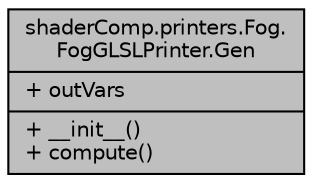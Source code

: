 digraph "shaderComp.printers.Fog.FogGLSLPrinter.Gen"
{
  edge [fontname="Helvetica",fontsize="10",labelfontname="Helvetica",labelfontsize="10"];
  node [fontname="Helvetica",fontsize="10",shape=record];
  Node1 [label="{shaderComp.printers.Fog.\lFogGLSLPrinter.Gen\n|+ outVars\l|+ __init__()\l+ compute()\l}",height=0.2,width=0.4,color="black", fillcolor="grey75", style="filled" fontcolor="black"];
}

